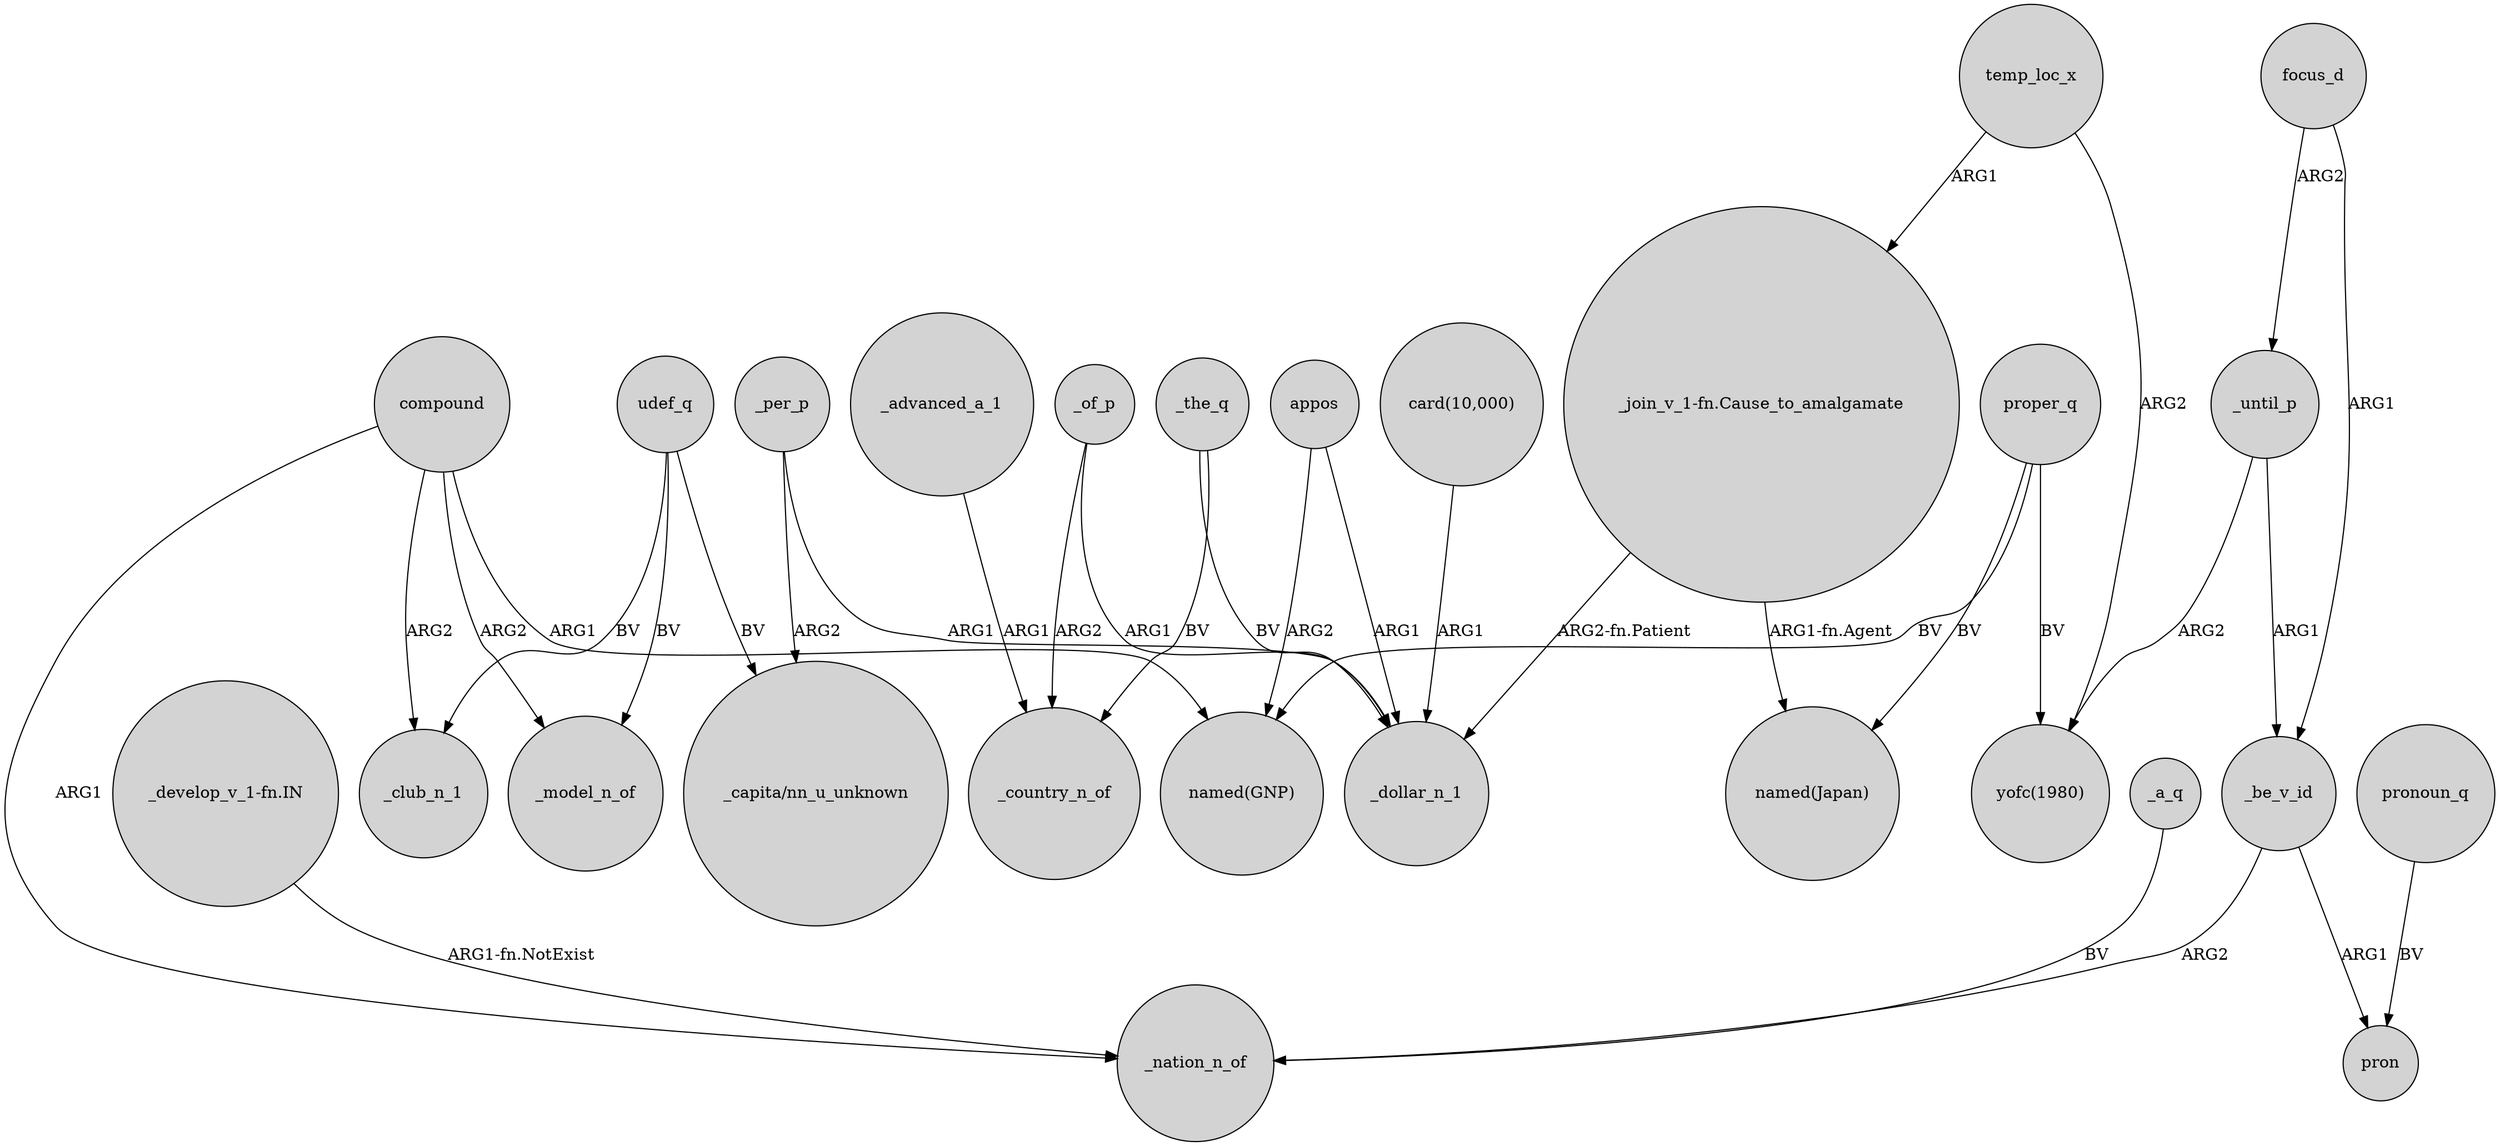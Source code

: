 digraph {
	node [shape=circle style=filled]
	_of_p -> _country_n_of [label=ARG2]
	"_join_v_1-fn.Cause_to_amalgamate" -> "named(Japan)" [label="ARG1-fn.Agent"]
	"_join_v_1-fn.Cause_to_amalgamate" -> _dollar_n_1 [label="ARG2-fn.Patient"]
	compound -> _club_n_1 [label=ARG2]
	_until_p -> _be_v_id [label=ARG1]
	_of_p -> _dollar_n_1 [label=ARG1]
	_until_p -> "yofc(1980)" [label=ARG2]
	_the_q -> _dollar_n_1 [label=BV]
	compound -> "named(GNP)" [label=ARG1]
	_a_q -> _nation_n_of [label=BV]
	_advanced_a_1 -> _country_n_of [label=ARG1]
	proper_q -> "named(Japan)" [label=BV]
	appos -> "named(GNP)" [label=ARG2]
	"card(10,000)" -> _dollar_n_1 [label=ARG1]
	_be_v_id -> pron [label=ARG1]
	pronoun_q -> pron [label=BV]
	_the_q -> _country_n_of [label=BV]
	udef_q -> _club_n_1 [label=BV]
	proper_q -> "named(GNP)" [label=BV]
	_per_p -> _dollar_n_1 [label=ARG1]
	focus_d -> _be_v_id [label=ARG1]
	compound -> _model_n_of [label=ARG2]
	appos -> _dollar_n_1 [label=ARG1]
	proper_q -> "yofc(1980)" [label=BV]
	_per_p -> "_capita/nn_u_unknown" [label=ARG2]
	temp_loc_x -> "yofc(1980)" [label=ARG2]
	compound -> _nation_n_of [label=ARG1]
	udef_q -> "_capita/nn_u_unknown" [label=BV]
	udef_q -> _model_n_of [label=BV]
	"_develop_v_1-fn.IN" -> _nation_n_of [label="ARG1-fn.NotExist"]
	focus_d -> _until_p [label=ARG2]
	temp_loc_x -> "_join_v_1-fn.Cause_to_amalgamate" [label=ARG1]
	_be_v_id -> _nation_n_of [label=ARG2]
}
